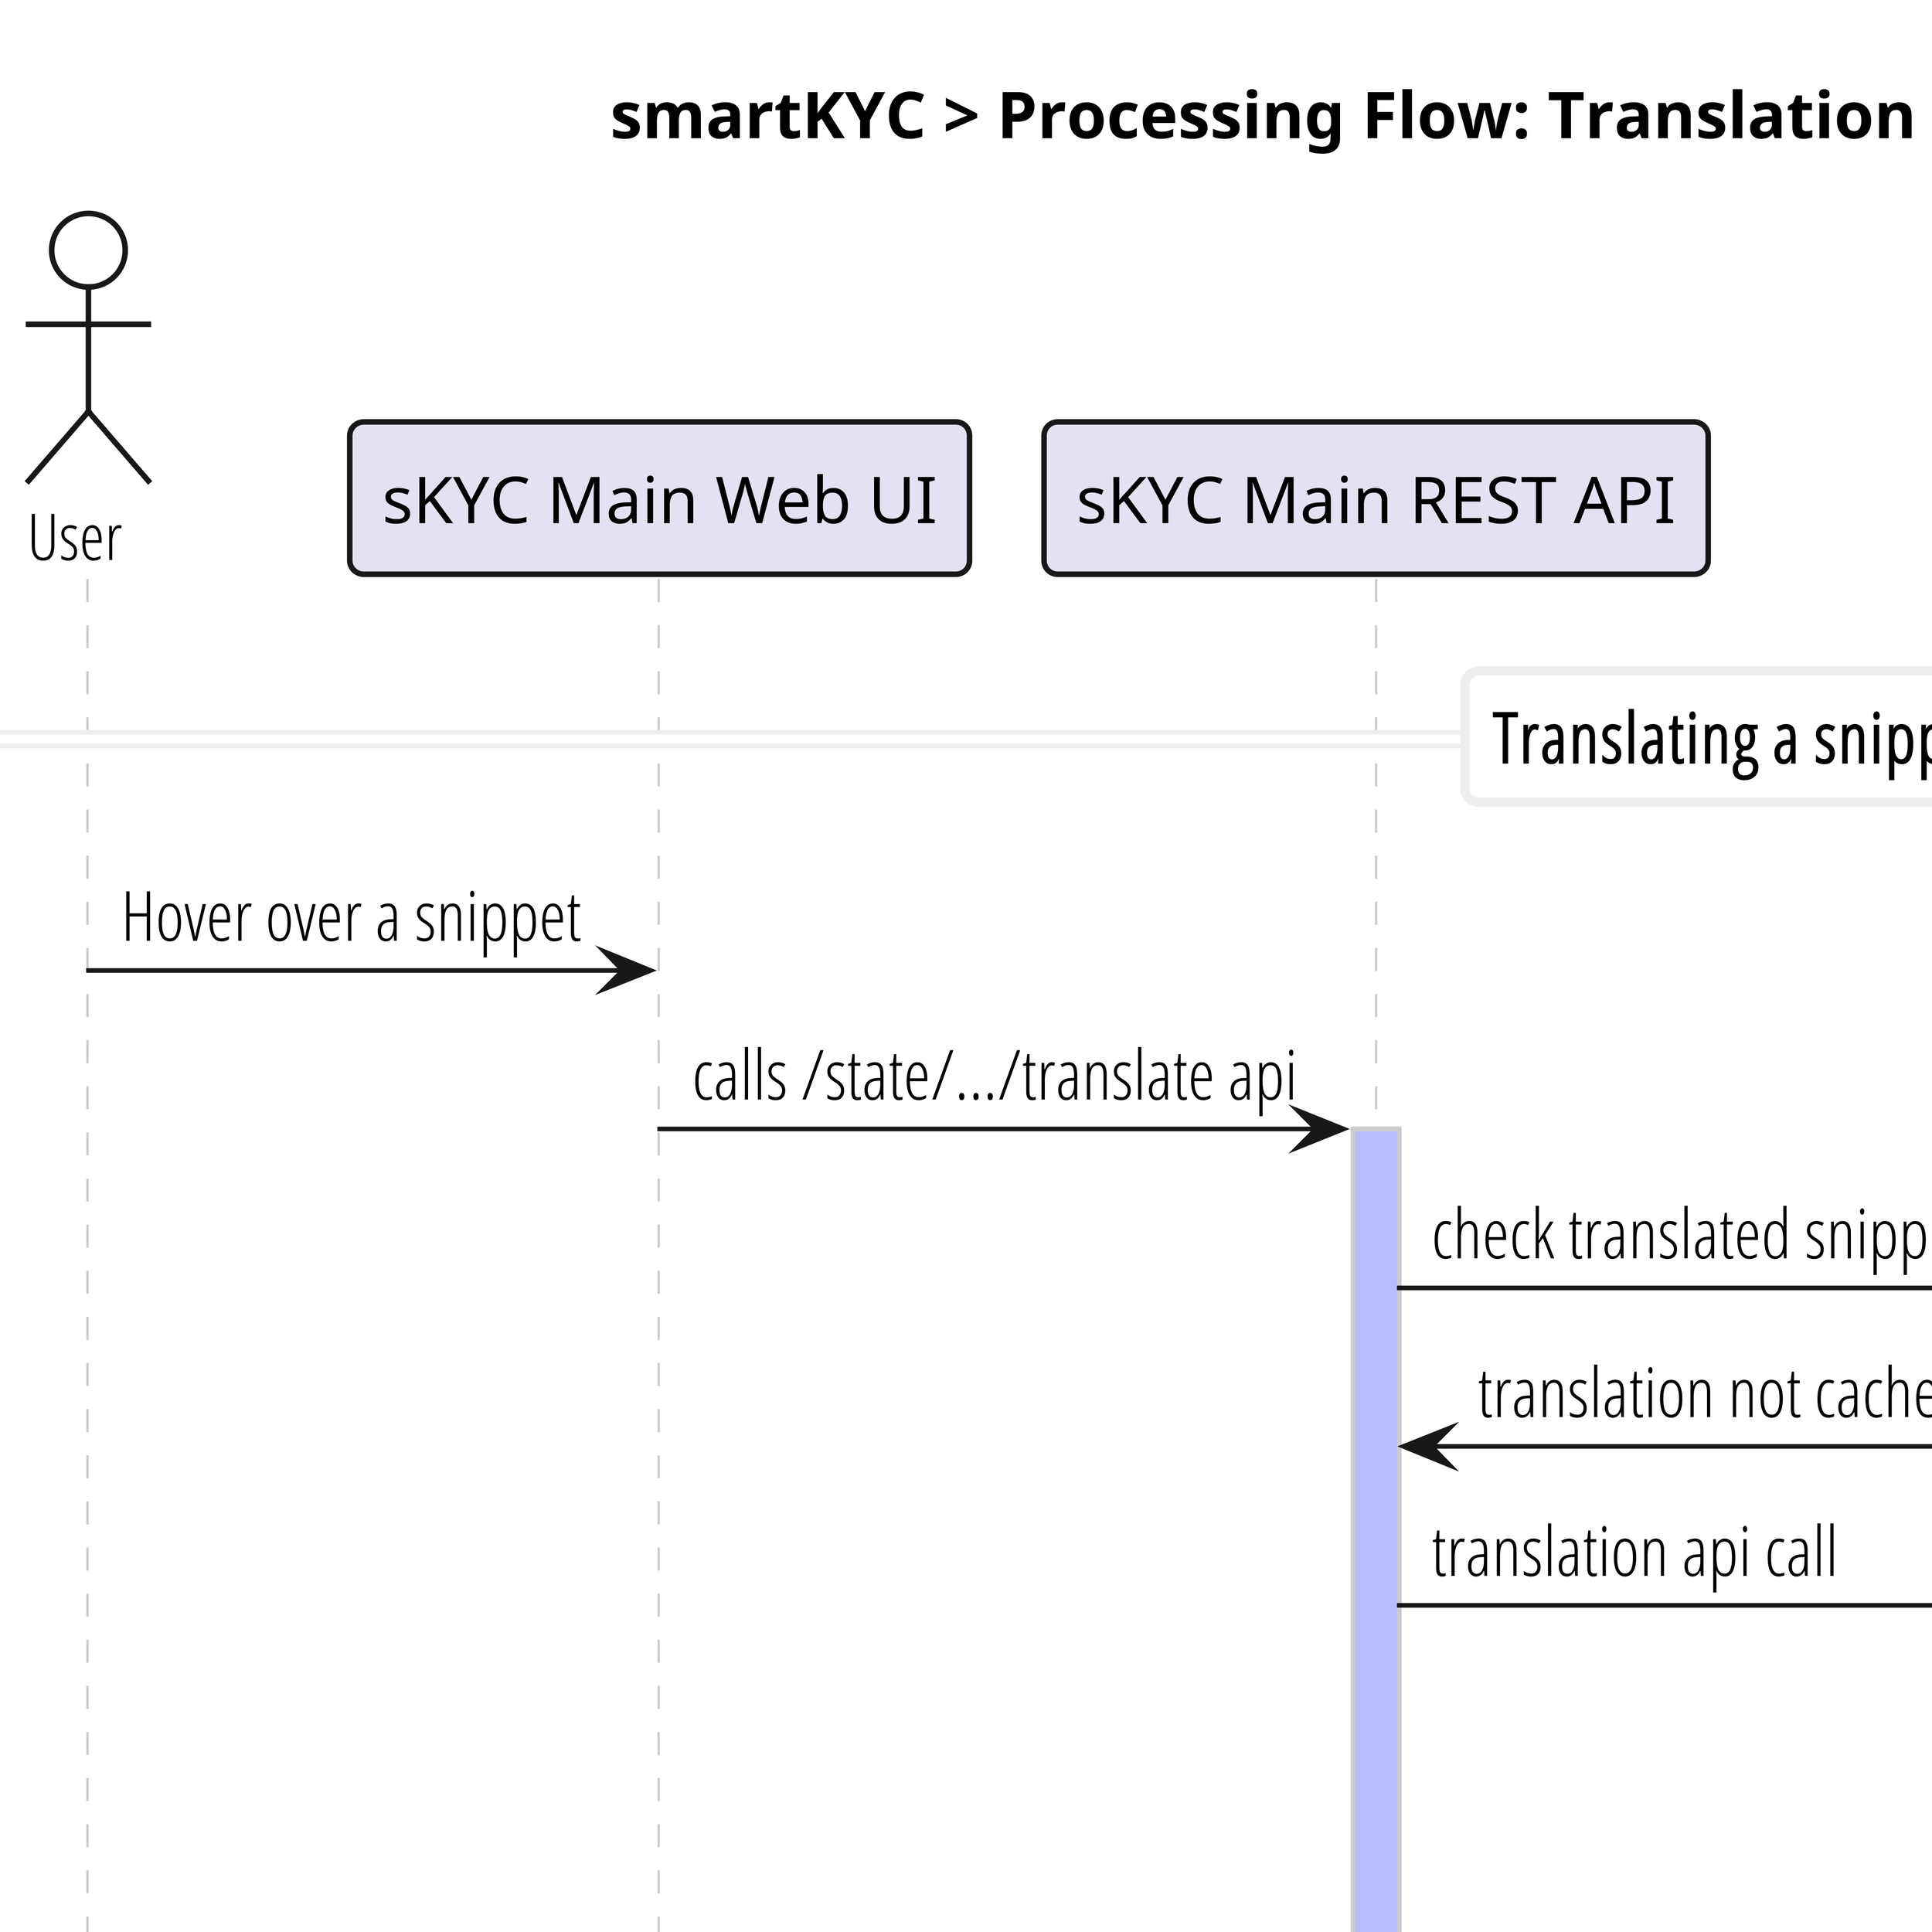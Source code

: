 @startuml

skinparam dpi 600
scale 1200*1800

skinparam roundCorner 6
skinparam shadowing false
skinparam interface {
  backgroundColor WhiteSmoke
}
skinparam actor {
  FontName Open Sans Condensed Light
  FontSize 14
}
skinparam arrow {
  FontName Open Sans Condensed Light
  FontSize 15
}
skinparam note {
  FontName Open Sans Condensed Light
  FontSize 13
  BorderColor #bbb
}
skinparam footer {
  FontName Open Sans Condensed Light
  FontSize 14
  FontColor DimGrey
}
skinparam sequence {
  actorBorderThickness 1.2
  participantBorderThickness 1.2
  LifeLineBorderColor #ccc
  ParticipantFontName Avenir Next Condensed
  DividerBorderColor #eee
  DividerBackgroundColor #fff
  DividerFontName Open Sans Condensed Light
  DividerFontSize 15
  DividerFontStyle Light
  TitleFontName Open Sans Condensed Light
  TitleFontStyle Light
  TitleFontSize 17
}

actor "User" as user #fff
participant "sKYC Main Web UI" as ui
participant "sKYC Main REST API" as api
database "CouchDB" as couch #fff
participant "Proxy" as proxy #fef
participant "Translations api" as tapi #FAF8FF


title
smartKYC > Processing Flow: Translation of a snippet action with proxy
endtitle


== <b>Translating a snippet</b> ==


user -> ui: Hover over a snippet
ui -> api: calls /state/.../translate api
activate api #BBBBFF
api -> couch: check translated snippet cache
couch -> api: translation not cached
api -> proxy: translation api call
proxy -> tapi: forward translation api call
tapi -> proxy: return translated snippet
proxy -> api: forward translated snippet
api -> couch: cache translated snippet
api --> ui: api call ACK
deactivate api
ui --> user: update the view

|||

footer

endfooter

@endumlwho